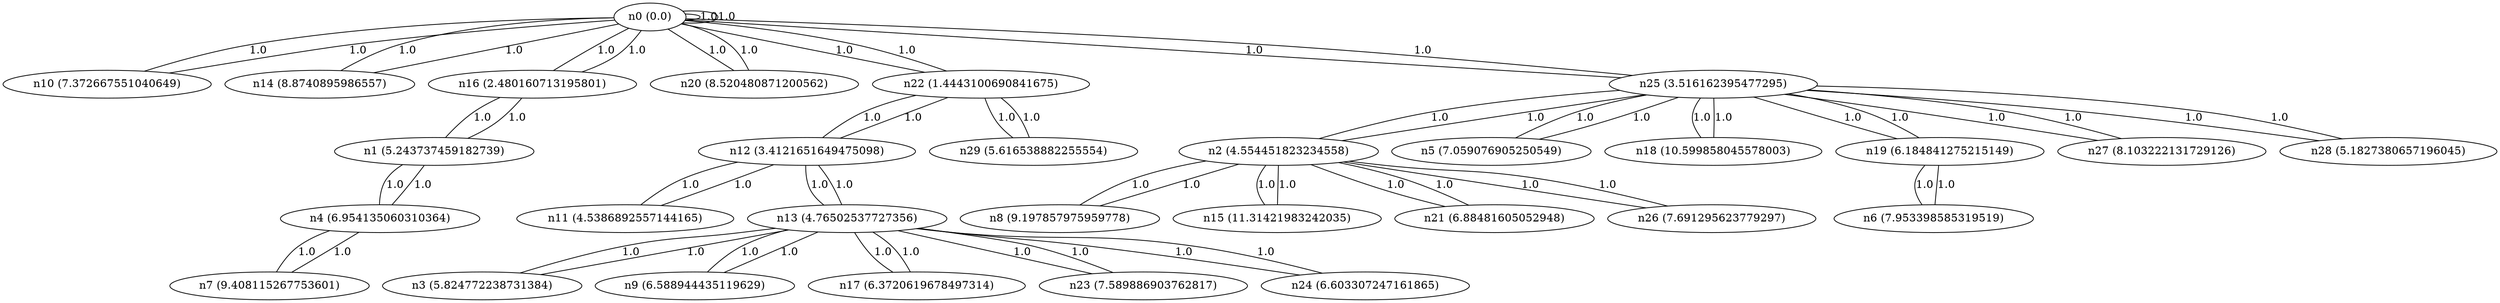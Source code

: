 graph {
n0 [label="n0 (0.0)"];
n1 [label="n1 (5.243737459182739)"];
n2 [label="n2 (4.554451823234558)"];
n3 [label="n3 (5.824772238731384)"];
n4 [label="n4 (6.954135060310364)"];
n5 [label="n5 (7.059076905250549)"];
n6 [label="n6 (7.953398585319519)"];
n7 [label="n7 (9.408115267753601)"];
n8 [label="n8 (9.197857975959778)"];
n9 [label="n9 (6.588944435119629)"];
n10 [label="n10 (7.372667551040649)"];
n11 [label="n11 (4.5386892557144165)"];
n12 [label="n12 (3.4121651649475098)"];
n13 [label="n13 (4.76502537727356)"];
n14 [label="n14 (8.8740895986557)"];
n15 [label="n15 (11.31421983242035)"];
n16 [label="n16 (2.480160713195801)"];
n17 [label="n17 (6.3720619678497314)"];
n18 [label="n18 (10.599858045578003)"];
n19 [label="n19 (6.184841275215149)"];
n20 [label="n20 (8.520480871200562)"];
n21 [label="n21 (6.88481605052948)"];
n22 [label="n22 (1.4443100690841675)"];
n23 [label="n23 (7.589886903762817)"];
n24 [label="n24 (6.603307247161865)"];
n25 [label="n25 (3.516162395477295)"];
n26 [label="n26 (7.691295623779297)"];
n27 [label="n27 (8.103222131729126)"];
n28 [label="n28 (5.1827380657196045)"];
n29 [label="n29 (5.616538882255554)"];
n0 -- n14 [weight=1.0 label=1.0];
n0 -- n0 [weight=1.0 label=1.0];
n0 -- n10 [weight=1.0 label=1.0];
n0 -- n25 [weight=1.0 label=1.0];
n0 -- n22 [weight=1.0 label=1.0];
n0 -- n0 [weight=1.0 label=1.0];
n0 -- n16 [weight=1.0 label=1.0];
n0 -- n20 [weight=1.0 label=1.0];
n1 -- n16 [weight=1.0 label=1.0];
n1 -- n4 [weight=1.0 label=1.0];
n2 -- n25 [weight=1.0 label=1.0];
n2 -- n21 [weight=1.0 label=1.0];
n2 -- n26 [weight=1.0 label=1.0];
n2 -- n15 [weight=1.0 label=1.0];
n2 -- n8 [weight=1.0 label=1.0];
n3 -- n13 [weight=1.0 label=1.0];
n4 -- n1 [weight=1.0 label=1.0];
n4 -- n7 [weight=1.0 label=1.0];
n5 -- n25 [weight=1.0 label=1.0];
n6 -- n19 [weight=1.0 label=1.0];
n7 -- n4 [weight=1.0 label=1.0];
n8 -- n2 [weight=1.0 label=1.0];
n9 -- n13 [weight=1.0 label=1.0];
n10 -- n0 [weight=1.0 label=1.0];
n11 -- n12 [weight=1.0 label=1.0];
n12 -- n11 [weight=1.0 label=1.0];
n12 -- n22 [weight=1.0 label=1.0];
n12 -- n13 [weight=1.0 label=1.0];
n13 -- n17 [weight=1.0 label=1.0];
n13 -- n12 [weight=1.0 label=1.0];
n13 -- n9 [weight=1.0 label=1.0];
n13 -- n24 [weight=1.0 label=1.0];
n13 -- n3 [weight=1.0 label=1.0];
n13 -- n23 [weight=1.0 label=1.0];
n14 -- n0 [weight=1.0 label=1.0];
n15 -- n2 [weight=1.0 label=1.0];
n16 -- n1 [weight=1.0 label=1.0];
n16 -- n0 [weight=1.0 label=1.0];
n17 -- n13 [weight=1.0 label=1.0];
n18 -- n25 [weight=1.0 label=1.0];
n19 -- n25 [weight=1.0 label=1.0];
n19 -- n6 [weight=1.0 label=1.0];
n20 -- n0 [weight=1.0 label=1.0];
n21 -- n2 [weight=1.0 label=1.0];
n22 -- n0 [weight=1.0 label=1.0];
n22 -- n12 [weight=1.0 label=1.0];
n22 -- n29 [weight=1.0 label=1.0];
n23 -- n13 [weight=1.0 label=1.0];
n24 -- n13 [weight=1.0 label=1.0];
n25 -- n18 [weight=1.0 label=1.0];
n25 -- n19 [weight=1.0 label=1.0];
n25 -- n0 [weight=1.0 label=1.0];
n25 -- n27 [weight=1.0 label=1.0];
n25 -- n2 [weight=1.0 label=1.0];
n25 -- n28 [weight=1.0 label=1.0];
n25 -- n5 [weight=1.0 label=1.0];
n26 -- n2 [weight=1.0 label=1.0];
n27 -- n25 [weight=1.0 label=1.0];
n28 -- n25 [weight=1.0 label=1.0];
n29 -- n22 [weight=1.0 label=1.0];
}
